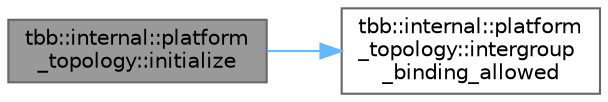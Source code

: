 digraph "tbb::internal::platform_topology::initialize"
{
 // LATEX_PDF_SIZE
  bgcolor="transparent";
  edge [fontname=Helvetica,fontsize=10,labelfontname=Helvetica,labelfontsize=10];
  node [fontname=Helvetica,fontsize=10,shape=box,height=0.2,width=0.4];
  rankdir="LR";
  Node1 [id="Node000001",label="tbb::internal::platform\l_topology::initialize",height=0.2,width=0.4,color="gray40", fillcolor="grey60", style="filled", fontcolor="black",tooltip=" "];
  Node1 -> Node2 [id="edge1_Node000001_Node000002",color="steelblue1",style="solid",tooltip=" "];
  Node2 [id="Node000002",label="tbb::internal::platform\l_topology::intergroup\l_binding_allowed",height=0.2,width=0.4,color="grey40", fillcolor="white", style="filled",URL="$classtbb_1_1internal_1_1platform__topology.html#a75ebb4a46337592e0459a94854c00cb4",tooltip=" "];
}
